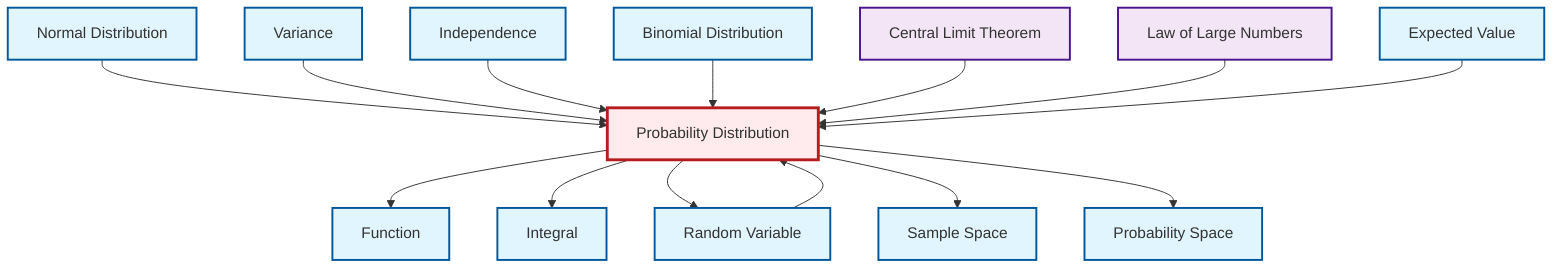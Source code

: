 graph TD
    classDef definition fill:#e1f5fe,stroke:#01579b,stroke-width:2px
    classDef theorem fill:#f3e5f5,stroke:#4a148c,stroke-width:2px
    classDef axiom fill:#fff3e0,stroke:#e65100,stroke-width:2px
    classDef example fill:#e8f5e9,stroke:#1b5e20,stroke-width:2px
    classDef current fill:#ffebee,stroke:#b71c1c,stroke-width:3px
    def-variance["Variance"]:::definition
    def-integral["Integral"]:::definition
    thm-central-limit["Central Limit Theorem"]:::theorem
    def-binomial-distribution["Binomial Distribution"]:::definition
    def-independence["Independence"]:::definition
    def-random-variable["Random Variable"]:::definition
    def-function["Function"]:::definition
    def-expectation["Expected Value"]:::definition
    def-probability-space["Probability Space"]:::definition
    def-probability-distribution["Probability Distribution"]:::definition
    def-normal-distribution["Normal Distribution"]:::definition
    thm-law-of-large-numbers["Law of Large Numbers"]:::theorem
    def-sample-space["Sample Space"]:::definition
    def-probability-distribution --> def-function
    def-normal-distribution --> def-probability-distribution
    def-variance --> def-probability-distribution
    def-independence --> def-probability-distribution
    def-probability-distribution --> def-integral
    def-probability-distribution --> def-random-variable
    def-probability-distribution --> def-sample-space
    def-binomial-distribution --> def-probability-distribution
    def-random-variable --> def-probability-distribution
    thm-central-limit --> def-probability-distribution
    thm-law-of-large-numbers --> def-probability-distribution
    def-probability-distribution --> def-probability-space
    def-expectation --> def-probability-distribution
    class def-probability-distribution current